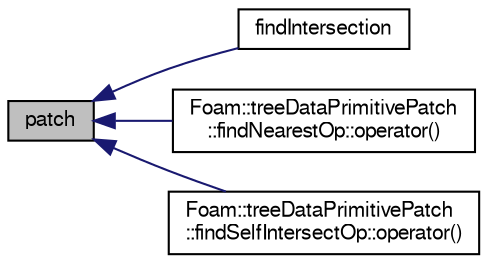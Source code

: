 digraph "patch"
{
  bgcolor="transparent";
  edge [fontname="FreeSans",fontsize="10",labelfontname="FreeSans",labelfontsize="10"];
  node [fontname="FreeSans",fontsize="10",shape=record];
  rankdir="LR";
  Node1 [label="patch",height=0.2,width=0.4,color="black", fillcolor="grey75", style="filled" fontcolor="black"];
  Node1 -> Node2 [dir="back",color="midnightblue",fontsize="10",style="solid",fontname="FreeSans"];
  Node2 [label="findIntersection",height=0.2,width=0.4,color="black",URL="$a02600.html#a210153d7c41d79965657a6f10acedba1",tooltip="Helper: find intersection of line with shapes. "];
  Node1 -> Node3 [dir="back",color="midnightblue",fontsize="10",style="solid",fontname="FreeSans"];
  Node3 [label="Foam::treeDataPrimitivePatch\l::findNearestOp::operator()",height=0.2,width=0.4,color="black",URL="$a00789.html#a729f81361ac2cf97bbda7e0282e7e8cb"];
  Node1 -> Node4 [dir="back",color="midnightblue",fontsize="10",style="solid",fontname="FreeSans"];
  Node4 [label="Foam::treeDataPrimitivePatch\l::findSelfIntersectOp::operator()",height=0.2,width=0.4,color="black",URL="$a00790.html#a43d47b209c41bbb1717f33bc766cd2c0",tooltip="Calculate intersection of face with edge of patch. Excludes. "];
}
